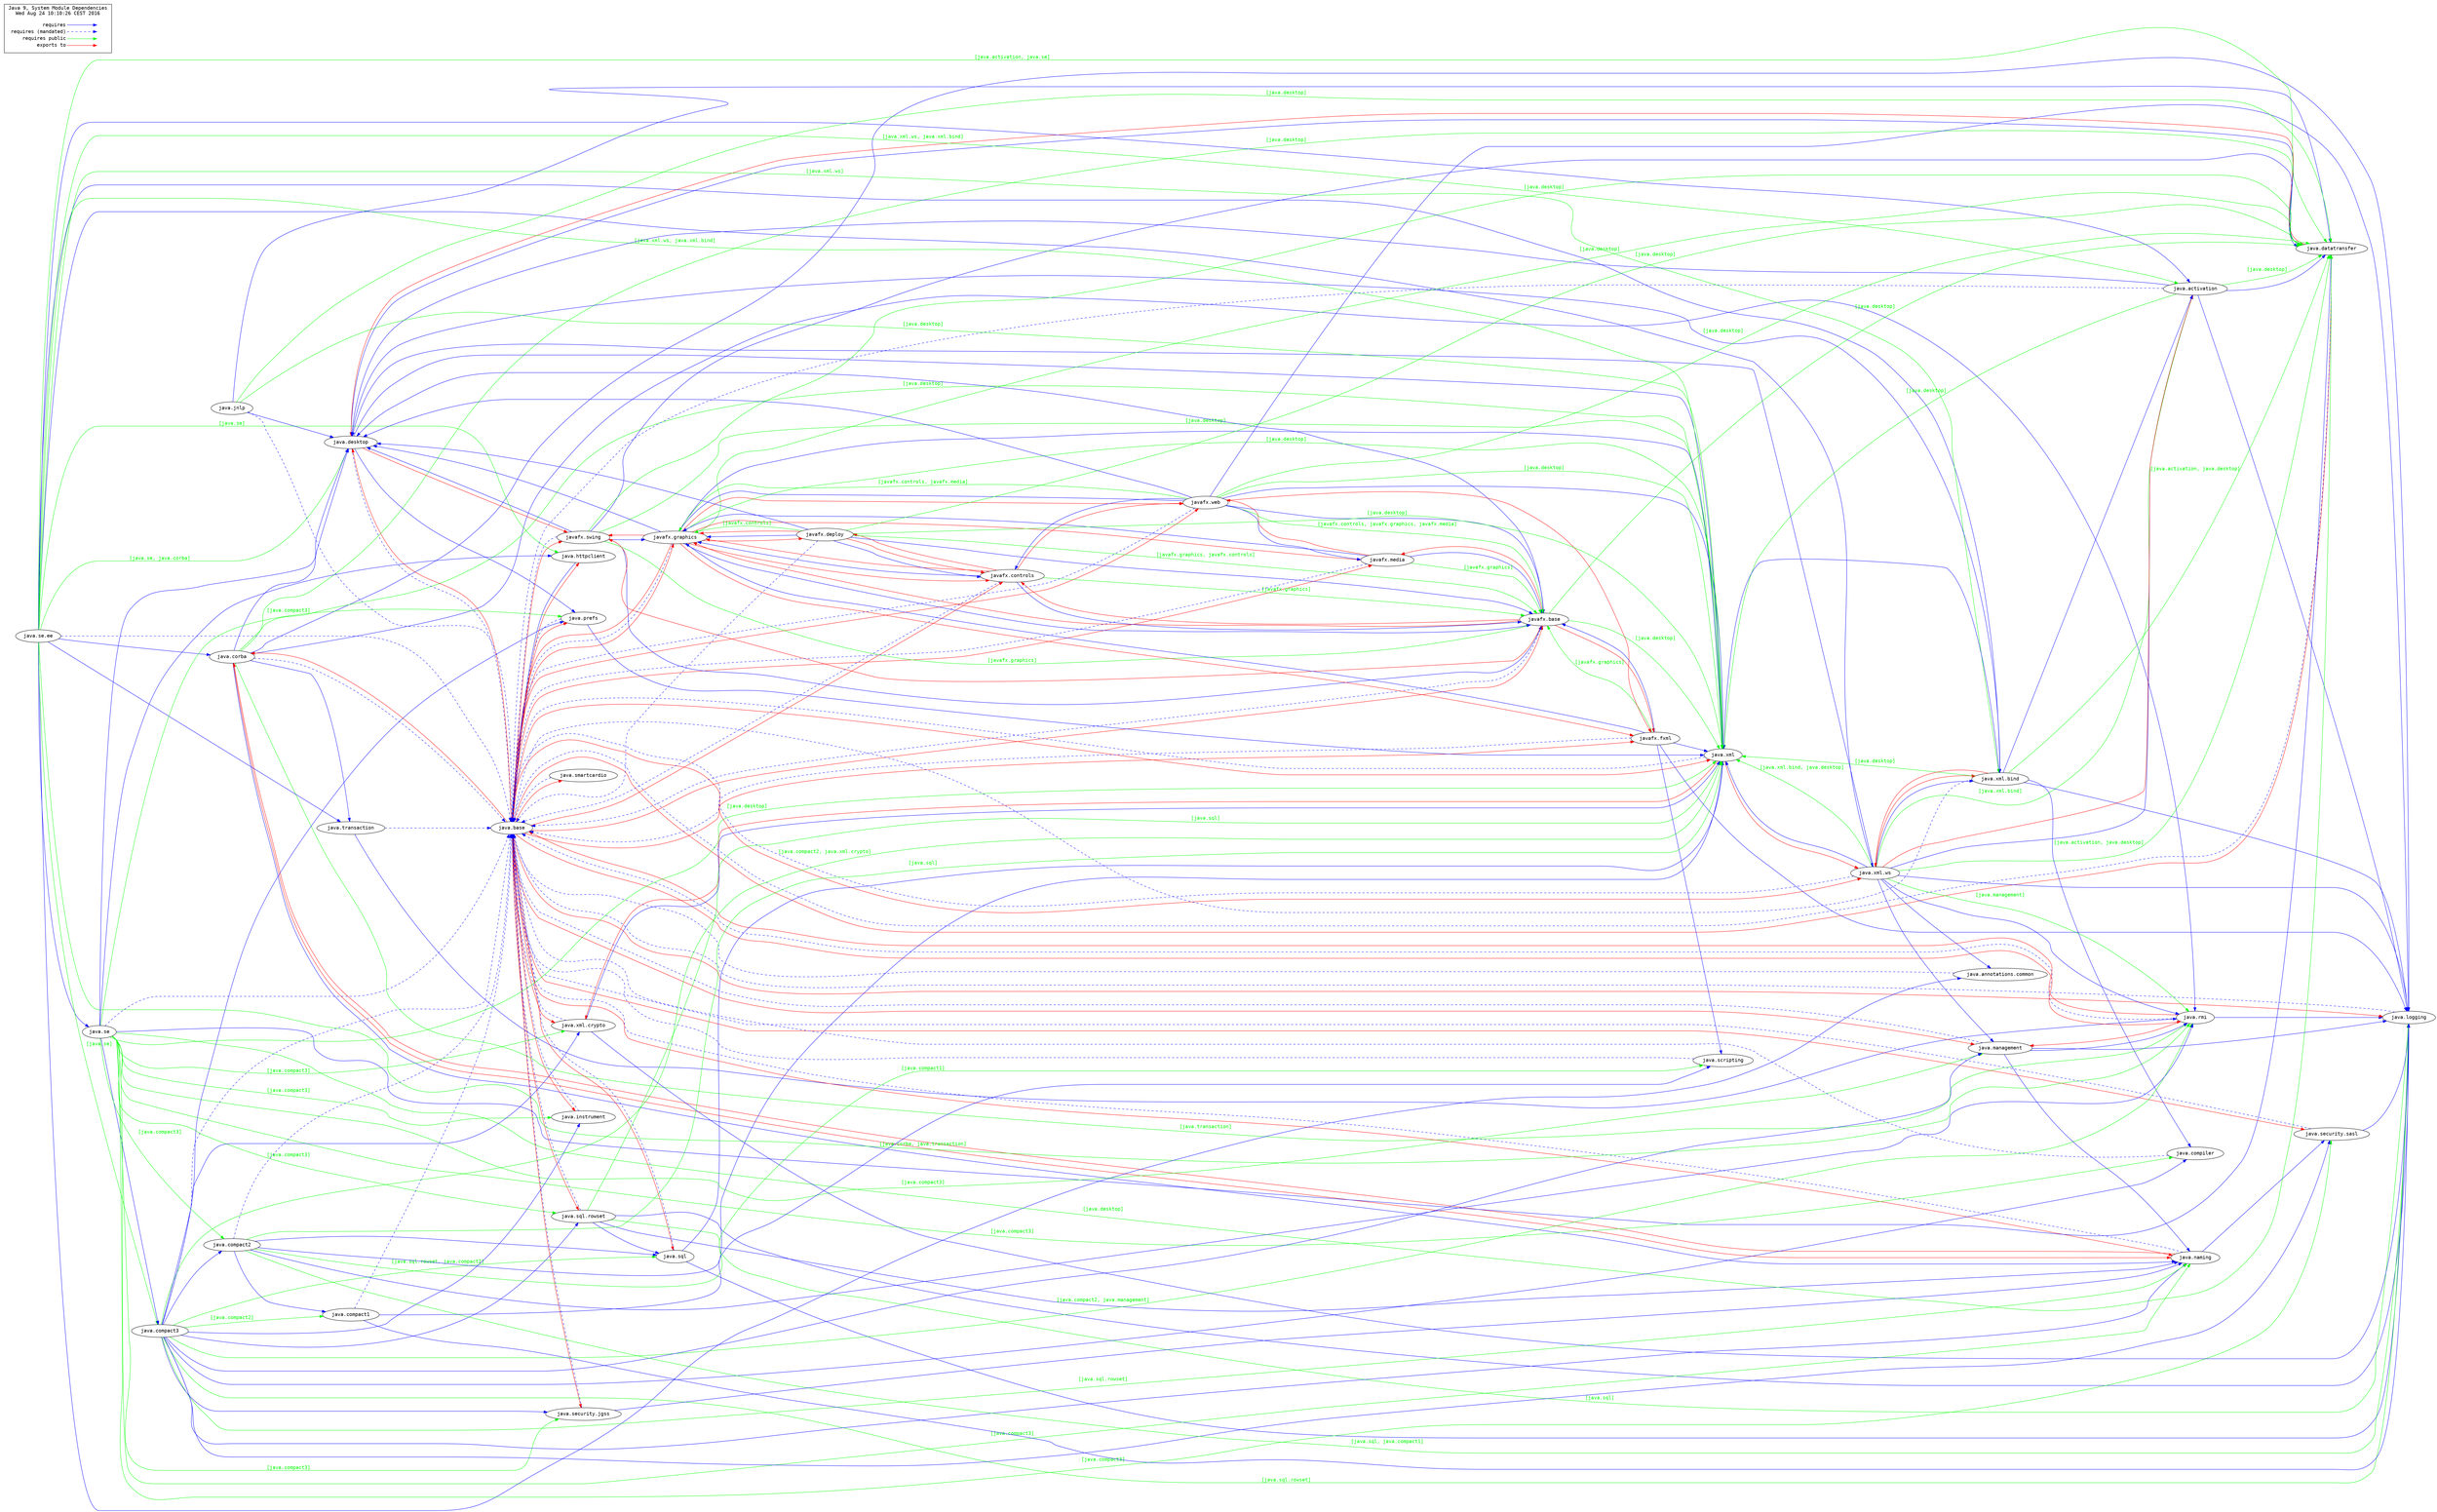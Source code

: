 # Created by depvis.JigsawDepVisualizer on Wed Aug 24 10:10:26 CEST 2016
digraph Java9_Dependency_Visualizer {
java_corba[fontname="Consolas",shape="ellipse",label="java.corba"];
java_desktop[fontname="Consolas",shape="ellipse",label="java.desktop"];
java_transaction[fontname="Consolas",shape="ellipse",label="java.transaction"];
java_rmi[fontname="Consolas",shape="ellipse",label="java.rmi"];
java_logging[fontname="Consolas",shape="ellipse",label="java.logging"];
java_naming[fontname="Consolas",shape="ellipse",label="java.naming"];
java_base[fontname="Consolas",shape="ellipse",label="java.base"];
java_xml[fontname="Consolas",shape="ellipse",label="java.xml"];
java_datatransfer[fontname="Consolas",shape="ellipse",label="java.datatransfer"];
java_prefs[fontname="Consolas",shape="ellipse",label="java.prefs"];
javafx_swing[fontname="Consolas",shape="ellipse",label="javafx.swing"];
java_sql_rowset[fontname="Consolas",shape="ellipse",label="java.sql.rowset"];
java_sql[fontname="Consolas",shape="ellipse",label="java.sql"];
java_se_ee[fontname="Consolas",shape="ellipse",label="java.se.ee"];
java_activation[fontname="Consolas",shape="ellipse",label="java.activation"];
java_annotations_common[fontname="Consolas",shape="ellipse",label="java.annotations.common"];
java_se[fontname="Consolas",shape="ellipse",label="java.se"];
java_xml_ws[fontname="Consolas",shape="ellipse",label="java.xml.ws"];
java_xml_bind[fontname="Consolas",shape="ellipse",label="java.xml.bind"];
java_httpclient[fontname="Consolas",shape="ellipse",label="java.httpclient"];
java_compact3[fontname="Consolas",shape="ellipse",label="java.compact3"];
javafx_base[fontname="Consolas",shape="ellipse",label="javafx.base"];
javafx_controls[fontname="Consolas",shape="ellipse",label="javafx.controls"];
javafx_graphics[fontname="Consolas",shape="ellipse",label="javafx.graphics"];
javafx_fxml[fontname="Consolas",shape="ellipse",label="javafx.fxml"];
javafx_media[fontname="Consolas",shape="ellipse",label="javafx.media"];
javafx_web[fontname="Consolas",shape="ellipse",label="javafx.web"];
javafx_deploy[fontname="Consolas",shape="ellipse",label="javafx.deploy"];
java_management[fontname="Consolas",shape="ellipse",label="java.management"];
java_compact2[fontname="Consolas",shape="ellipse",label="java.compact2"];
java_compact1[fontname="Consolas",shape="ellipse",label="java.compact1"];
java_scripting[fontname="Consolas",shape="ellipse",label="java.scripting"];
java_instrument[fontname="Consolas",shape="ellipse",label="java.instrument"];
java_smartcardio[fontname="Consolas",shape="ellipse",label="java.smartcardio"];
java_security_sasl[fontname="Consolas",shape="ellipse",label="java.security.sasl"];
java_xml_crypto[fontname="Consolas",shape="ellipse",label="java.xml.crypto"];
java_security_jgss[fontname="Consolas",shape="ellipse",label="java.security.jgss"];
java_compiler[fontname="Consolas",shape="ellipse",label="java.compiler"];
java_jnlp[fontname="Consolas",shape="ellipse",label="java.jnlp"];
java_corba -> java_desktop[color="#0000ff",fontname="Consolas",fontcolor="#0000ff",weight="8"]
java_corba -> java_transaction[color="#0000ff",fontname="Consolas",fontcolor="#0000ff",weight="8"]
java_corba -> java_rmi[color="#0000ff",fontname="Consolas",fontcolor="#0000ff",weight="8"]
java_corba -> java_logging[color="#0000ff",fontname="Consolas",fontcolor="#0000ff",weight="8"]
java_corba -> java_naming[color="#0000ff",fontname="Consolas",fontcolor="#0000ff",weight="8"]
java_corba -> java_base[color="#0000ff",fontname="Consolas",fontcolor="#0000ff",style="dashed",weight="16"]
java_corba -> java_rmi[color="#00ff00",fontname="Consolas",fontcolor="#00ff00",weight="4",label="[java.transaction]"]
java_corba -> java_xml[color="#00ff00",fontname="Consolas",fontcolor="#00ff00",weight="4",label="[java.desktop]"]
java_corba -> java_datatransfer[color="#00ff00",fontname="Consolas",fontcolor="#00ff00",weight="4",label="[java.desktop]"]
java_corba -> java_naming[fontname="Consolas",fontcolor="#ff0000",color="#ff0000",weight="2"]
java_desktop -> java_prefs[color="#0000ff",fontname="Consolas",fontcolor="#0000ff",weight="8"]
java_desktop -> java_datatransfer[color="#0000ff",fontname="Consolas",fontcolor="#0000ff",weight="8"]
java_desktop -> java_xml[color="#0000ff",fontname="Consolas",fontcolor="#0000ff",weight="8"]
java_desktop -> java_base[color="#0000ff",fontname="Consolas",fontcolor="#0000ff",style="dashed",weight="16"]
java_desktop -> javafx_swing[fontname="Consolas",fontcolor="#ff0000",color="#ff0000",weight="2"]
java_datatransfer -> java_base[color="#0000ff",fontname="Consolas",fontcolor="#0000ff",style="dashed",weight="16"]
java_datatransfer -> java_desktop[fontname="Consolas",fontcolor="#ff0000",color="#ff0000",weight="2"]
java_sql_rowset -> java_sql[color="#0000ff",fontname="Consolas",fontcolor="#0000ff",weight="8"]
java_sql_rowset -> java_naming[color="#0000ff",fontname="Consolas",fontcolor="#0000ff",weight="8"]
java_sql_rowset -> java_logging[color="#0000ff",fontname="Consolas",fontcolor="#0000ff",weight="8"]
java_sql_rowset -> java_base[color="#0000ff",fontname="Consolas",fontcolor="#0000ff",style="dashed",weight="16"]
java_sql_rowset -> java_logging[color="#00ff00",fontname="Consolas",fontcolor="#00ff00",weight="4",label="[java.sql]"]
java_sql_rowset -> java_xml[color="#00ff00",fontname="Consolas",fontcolor="#00ff00",weight="4",label="[java.sql]"]
java_se_ee -> java_activation[color="#0000ff",fontname="Consolas",fontcolor="#0000ff",weight="8"]
java_se_ee -> java_annotations_common[color="#0000ff",fontname="Consolas",fontcolor="#0000ff",weight="8"]
java_se_ee -> java_se[color="#0000ff",fontname="Consolas",fontcolor="#0000ff",weight="8"]
java_se_ee -> java_xml_ws[color="#0000ff",fontname="Consolas",fontcolor="#0000ff",weight="8"]
java_se_ee -> java_xml_bind[color="#0000ff",fontname="Consolas",fontcolor="#0000ff",weight="8"]
java_se_ee -> java_corba[color="#0000ff",fontname="Consolas",fontcolor="#0000ff",weight="8"]
java_se_ee -> java_transaction[color="#0000ff",fontname="Consolas",fontcolor="#0000ff",weight="8"]
java_se_ee -> java_base[color="#0000ff",fontname="Consolas",fontcolor="#0000ff",style="dashed",weight="16"]
java_se_ee -> java_xml_bind[color="#00ff00",fontname="Consolas",fontcolor="#00ff00",weight="4",label="[java.xml.ws]"]
java_se_ee -> java_rmi[color="#00ff00",fontname="Consolas",fontcolor="#00ff00",weight="4",label="[java.corba, java.transaction]"]
java_se_ee -> java_httpclient[color="#00ff00",fontname="Consolas",fontcolor="#00ff00",weight="4",label="[java.se]"]
java_se_ee -> java_desktop[color="#00ff00",fontname="Consolas",fontcolor="#00ff00",weight="4",label="[java.se, java.corba]"]
java_se_ee -> java_compact3[color="#00ff00",fontname="Consolas",fontcolor="#00ff00",weight="4",label="[java.se]"]
java_se_ee -> java_activation[color="#00ff00",fontname="Consolas",fontcolor="#00ff00",weight="4",label="[java.xml.ws, java.xml.bind]"]
java_se_ee -> java_xml[color="#00ff00",fontname="Consolas",fontcolor="#00ff00",weight="4",label="[java.xml.ws, java.xml.bind]"]
java_se_ee -> java_datatransfer[color="#00ff00",fontname="Consolas",fontcolor="#00ff00",weight="4",label="[java.activation, java.se]"]
javafx_base -> java_desktop[color="#0000ff",fontname="Consolas",fontcolor="#0000ff",weight="8"]
javafx_base -> java_base[color="#0000ff",fontname="Consolas",fontcolor="#0000ff",style="dashed",weight="16"]
javafx_base -> java_xml[color="#00ff00",fontname="Consolas",fontcolor="#00ff00",weight="4",label="[java.desktop]"]
javafx_base -> java_datatransfer[color="#00ff00",fontname="Consolas",fontcolor="#00ff00",weight="4",label="[java.desktop]"]
javafx_base -> javafx_controls[fontname="Consolas",fontcolor="#ff0000",color="#ff0000",weight="2"]
javafx_base -> javafx_graphics[fontname="Consolas",fontcolor="#ff0000",color="#ff0000",weight="2"]
javafx_base -> javafx_fxml[fontname="Consolas",fontcolor="#ff0000",color="#ff0000",weight="2"]
javafx_base -> javafx_swing[fontname="Consolas",fontcolor="#ff0000",color="#ff0000",weight="2"]
javafx_base -> javafx_media[fontname="Consolas",fontcolor="#ff0000",color="#ff0000",weight="2"]
javafx_swing -> java_desktop[color="#0000ff",fontname="Consolas",fontcolor="#0000ff",weight="8"]
javafx_swing -> javafx_base[color="#0000ff",fontname="Consolas",fontcolor="#0000ff",weight="8"]
javafx_swing -> java_datatransfer[color="#0000ff",fontname="Consolas",fontcolor="#0000ff",weight="8"]
javafx_swing -> javafx_graphics[color="#0000ff",fontname="Consolas",fontcolor="#0000ff",weight="8"]
javafx_swing -> java_base[color="#0000ff",fontname="Consolas",fontcolor="#0000ff",style="dashed",weight="16"]
javafx_swing -> javafx_base[color="#00ff00",fontname="Consolas",fontcolor="#00ff00",weight="4",label="[javafx.graphics]"]
javafx_swing -> java_xml[color="#00ff00",fontname="Consolas",fontcolor="#00ff00",weight="4",label="[java.desktop]"]
javafx_swing -> java_datatransfer[color="#00ff00",fontname="Consolas",fontcolor="#00ff00",weight="4",label="[java.desktop]"]
javafx_graphics -> java_xml[color="#0000ff",fontname="Consolas",fontcolor="#0000ff",weight="8"]
javafx_graphics -> java_desktop[color="#0000ff",fontname="Consolas",fontcolor="#0000ff",weight="8"]
javafx_graphics -> javafx_base[color="#0000ff",fontname="Consolas",fontcolor="#0000ff",weight="8"]
javafx_graphics -> java_base[color="#0000ff",fontname="Consolas",fontcolor="#0000ff",style="dashed",weight="16"]
javafx_graphics -> java_xml[color="#00ff00",fontname="Consolas",fontcolor="#00ff00",weight="4",label="[java.desktop]"]
javafx_graphics -> java_datatransfer[color="#00ff00",fontname="Consolas",fontcolor="#00ff00",weight="4",label="[java.desktop]"]
javafx_graphics -> javafx_web[fontname="Consolas",fontcolor="#ff0000",color="#ff0000",weight="2"]
javafx_graphics -> javafx_controls[fontname="Consolas",fontcolor="#ff0000",color="#ff0000",weight="2"]
javafx_graphics -> javafx_deploy[fontname="Consolas",fontcolor="#ff0000",color="#ff0000",weight="2"]
javafx_graphics -> javafx_fxml[fontname="Consolas",fontcolor="#ff0000",color="#ff0000",weight="2"]
javafx_graphics -> javafx_swing[fontname="Consolas",fontcolor="#ff0000",color="#ff0000",weight="2"]
javafx_graphics -> javafx_media[fontname="Consolas",fontcolor="#ff0000",color="#ff0000",weight="2"]
javafx_graphics -> java_base[fontname="Consolas",fontcolor="#ff0000",color="#ff0000",weight="2"]
java_sql -> java_logging[color="#0000ff",fontname="Consolas",fontcolor="#0000ff",weight="8"]
java_sql -> java_xml[color="#0000ff",fontname="Consolas",fontcolor="#0000ff",weight="8"]
java_sql -> java_base[color="#0000ff",fontname="Consolas",fontcolor="#0000ff",style="dashed",weight="16"]
java_activation -> java_datatransfer[color="#0000ff",fontname="Consolas",fontcolor="#0000ff",weight="8"]
java_activation -> java_logging[color="#0000ff",fontname="Consolas",fontcolor="#0000ff",weight="8"]
java_activation -> java_desktop[color="#0000ff",fontname="Consolas",fontcolor="#0000ff",weight="8"]
java_activation -> java_base[color="#0000ff",fontname="Consolas",fontcolor="#0000ff",style="dashed",weight="16"]
java_activation -> java_xml[color="#00ff00",fontname="Consolas",fontcolor="#00ff00",weight="4",label="[java.desktop]"]
java_activation -> java_datatransfer[color="#00ff00",fontname="Consolas",fontcolor="#00ff00",weight="4",label="[java.desktop]"]
java_management -> java_rmi[color="#0000ff",fontname="Consolas",fontcolor="#0000ff",weight="8"]
java_management -> java_logging[color="#0000ff",fontname="Consolas",fontcolor="#0000ff",weight="8"]
java_management -> java_naming[color="#0000ff",fontname="Consolas",fontcolor="#0000ff",weight="8"]
java_management -> java_base[color="#0000ff",fontname="Consolas",fontcolor="#0000ff",style="dashed",weight="16"]
java_compact2 -> java_sql[color="#0000ff",fontname="Consolas",fontcolor="#0000ff",weight="8"]
java_compact2 -> java_xml[color="#0000ff",fontname="Consolas",fontcolor="#0000ff",weight="8"]
java_compact2 -> java_rmi[color="#0000ff",fontname="Consolas",fontcolor="#0000ff",weight="8"]
java_compact2 -> java_compact1[color="#0000ff",fontname="Consolas",fontcolor="#0000ff",weight="8"]
java_compact2 -> java_base[color="#0000ff",fontname="Consolas",fontcolor="#0000ff",style="dashed",weight="16"]
java_compact2 -> java_scripting[color="#00ff00",fontname="Consolas",fontcolor="#00ff00",weight="4",label="[java.compact1]"]
java_compact2 -> java_logging[color="#00ff00",fontname="Consolas",fontcolor="#00ff00",weight="4",label="[java.sql, java.compact1]"]
java_compact2 -> java_xml[color="#00ff00",fontname="Consolas",fontcolor="#00ff00",weight="4",label="[java.sql]"]
java_instrument -> java_base[color="#0000ff",fontname="Consolas",fontcolor="#0000ff",style="dashed",weight="16"]
java_smartcardio -> java_base[color="#0000ff",fontname="Consolas",fontcolor="#0000ff",style="dashed",weight="16"]
java_xml_ws -> java_activation[color="#0000ff",fontname="Consolas",fontcolor="#0000ff",weight="8"]
java_xml_ws -> java_xml[color="#0000ff",fontname="Consolas",fontcolor="#0000ff",weight="8"]
java_xml_ws -> java_logging[color="#0000ff",fontname="Consolas",fontcolor="#0000ff",weight="8"]
java_xml_ws -> java_management[color="#0000ff",fontname="Consolas",fontcolor="#0000ff",weight="8"]
java_xml_ws -> java_annotations_common[color="#0000ff",fontname="Consolas",fontcolor="#0000ff",weight="8"]
java_xml_ws -> java_xml_bind[color="#0000ff",fontname="Consolas",fontcolor="#0000ff",weight="8"]
java_xml_ws -> java_desktop[color="#0000ff",fontname="Consolas",fontcolor="#0000ff",weight="8"]
java_xml_ws -> java_rmi[color="#0000ff",fontname="Consolas",fontcolor="#0000ff",weight="8"]
java_xml_ws -> java_base[color="#0000ff",fontname="Consolas",fontcolor="#0000ff",style="dashed",weight="16"]
java_xml_ws -> java_rmi[color="#00ff00",fontname="Consolas",fontcolor="#00ff00",weight="4",label="[java.management]"]
java_xml_ws -> java_activation[color="#00ff00",fontname="Consolas",fontcolor="#00ff00",weight="4",label="[java.xml.bind]"]
java_xml_ws -> java_xml[color="#00ff00",fontname="Consolas",fontcolor="#00ff00",weight="4",label="[java.xml.bind, java.desktop]"]
java_xml_ws -> java_datatransfer[color="#00ff00",fontname="Consolas",fontcolor="#00ff00",weight="4",label="[java.activation, java.desktop]"]
java_xml_ws -> java_xml_bind[fontname="Consolas",fontcolor="#ff0000",color="#ff0000",weight="2"]
java_xml_ws -> java_activation[fontname="Consolas",fontcolor="#ff0000",color="#ff0000",weight="2"]
java_httpclient -> java_base[color="#0000ff",fontname="Consolas",fontcolor="#0000ff",weight="8"]
javafx_media -> javafx_graphics[color="#0000ff",fontname="Consolas",fontcolor="#0000ff",weight="8"]
javafx_media -> javafx_base[color="#0000ff",fontname="Consolas",fontcolor="#0000ff",weight="8"]
javafx_media -> java_base[color="#0000ff",fontname="Consolas",fontcolor="#0000ff",style="dashed",weight="16"]
javafx_media -> javafx_base[color="#00ff00",fontname="Consolas",fontcolor="#00ff00",weight="4",label="[javafx.graphics]"]
javafx_media -> javafx_web[fontname="Consolas",fontcolor="#ff0000",color="#ff0000",weight="2"]
java_rmi -> java_logging[color="#0000ff",fontname="Consolas",fontcolor="#0000ff",weight="8"]
java_rmi -> java_base[color="#0000ff",fontname="Consolas",fontcolor="#0000ff",style="dashed",weight="16"]
java_rmi -> java_management[fontname="Consolas",fontcolor="#ff0000",color="#ff0000",weight="2"]
java_rmi -> java_base[fontname="Consolas",fontcolor="#ff0000",color="#ff0000",weight="2"]
java_naming -> java_security_sasl[color="#0000ff",fontname="Consolas",fontcolor="#0000ff",weight="8"]
java_naming -> java_base[color="#0000ff",fontname="Consolas",fontcolor="#0000ff",style="dashed",weight="16"]
java_naming -> java_corba[fontname="Consolas",fontcolor="#ff0000",color="#ff0000",weight="2"]
javafx_web -> java_xml[color="#0000ff",fontname="Consolas",fontcolor="#0000ff",weight="8"]
javafx_web -> java_logging[color="#0000ff",fontname="Consolas",fontcolor="#0000ff",weight="8"]
javafx_web -> javafx_controls[color="#0000ff",fontname="Consolas",fontcolor="#0000ff",weight="8"]
javafx_web -> javafx_graphics[color="#0000ff",fontname="Consolas",fontcolor="#0000ff",weight="8"]
javafx_web -> javafx_media[color="#0000ff",fontname="Consolas",fontcolor="#0000ff",weight="8"]
javafx_web -> java_desktop[color="#0000ff",fontname="Consolas",fontcolor="#0000ff",weight="8"]
javafx_web -> javafx_base[color="#0000ff",fontname="Consolas",fontcolor="#0000ff",weight="8"]
javafx_web -> java_base[color="#0000ff",fontname="Consolas",fontcolor="#0000ff",style="dashed",weight="16"]
javafx_web -> javafx_base[color="#00ff00",fontname="Consolas",fontcolor="#00ff00",weight="4",label="[javafx.controls, javafx.graphics, javafx.media]"]
javafx_web -> javafx_graphics[color="#00ff00",fontname="Consolas",fontcolor="#00ff00",weight="4",label="[javafx.controls, javafx.media]"]
javafx_web -> java_xml[color="#00ff00",fontname="Consolas",fontcolor="#00ff00",weight="4",label="[java.desktop]"]
javafx_web -> java_datatransfer[color="#00ff00",fontname="Consolas",fontcolor="#00ff00",weight="4",label="[java.desktop]"]
javafx_web -> javafx_fxml[fontname="Consolas",fontcolor="#ff0000",color="#ff0000",weight="2"]
java_xml -> java_base[color="#0000ff",fontname="Consolas",fontcolor="#0000ff",style="dashed",weight="16"]
java_xml -> java_xml_ws[fontname="Consolas",fontcolor="#ff0000",color="#ff0000",weight="2"]
java_xml -> java_xml_crypto[fontname="Consolas",fontcolor="#ff0000",color="#ff0000",weight="2"]
java_compact1 -> java_scripting[color="#0000ff",fontname="Consolas",fontcolor="#0000ff",weight="8"]
java_compact1 -> java_logging[color="#0000ff",fontname="Consolas",fontcolor="#0000ff",weight="8"]
java_compact1 -> java_base[color="#0000ff",fontname="Consolas",fontcolor="#0000ff",style="dashed",weight="16"]
java_prefs -> java_xml[color="#0000ff",fontname="Consolas",fontcolor="#0000ff",weight="8"]
java_prefs -> java_base[color="#0000ff",fontname="Consolas",fontcolor="#0000ff",style="dashed",weight="16"]
java_se -> java_desktop[color="#0000ff",fontname="Consolas",fontcolor="#0000ff",weight="8"]
java_se -> java_httpclient[color="#0000ff",fontname="Consolas",fontcolor="#0000ff",weight="8"]
java_se -> java_datatransfer[color="#0000ff",fontname="Consolas",fontcolor="#0000ff",weight="8"]
java_se -> java_compact3[color="#0000ff",fontname="Consolas",fontcolor="#0000ff",weight="8"]
java_se -> java_base[color="#0000ff",fontname="Consolas",fontcolor="#0000ff",style="dashed",weight="16"]
java_se -> java_compact2[color="#00ff00",fontname="Consolas",fontcolor="#00ff00",weight="4",label="[java.compact3]"]
java_se -> java_security_jgss[color="#00ff00",fontname="Consolas",fontcolor="#00ff00",weight="4",label="[java.compact3]"]
java_se -> java_naming[color="#00ff00",fontname="Consolas",fontcolor="#00ff00",weight="4",label="[java.compact3]"]
java_se -> java_compiler[color="#00ff00",fontname="Consolas",fontcolor="#00ff00",weight="4",label="[java.compact3]"]
java_se -> java_prefs[color="#00ff00",fontname="Consolas",fontcolor="#00ff00",weight="4",label="[java.compact3]"]
java_se -> java_xml_crypto[color="#00ff00",fontname="Consolas",fontcolor="#00ff00",weight="4",label="[java.compact3]"]
java_se -> java_xml[color="#00ff00",fontname="Consolas",fontcolor="#00ff00",weight="4",label="[java.desktop]"]
java_se -> java_sql_rowset[color="#00ff00",fontname="Consolas",fontcolor="#00ff00",weight="4",label="[java.compact3]"]
java_se -> java_management[color="#00ff00",fontname="Consolas",fontcolor="#00ff00",weight="4",label="[java.compact3]"]
java_se -> java_security_sasl[color="#00ff00",fontname="Consolas",fontcolor="#00ff00",weight="4",label="[java.compact3]"]
java_se -> java_datatransfer[color="#00ff00",fontname="Consolas",fontcolor="#00ff00",weight="4",label="[java.desktop]"]
java_se -> java_instrument[color="#00ff00",fontname="Consolas",fontcolor="#00ff00",weight="4",label="[java.compact3]"]
java_scripting -> java_base[color="#0000ff",fontname="Consolas",fontcolor="#0000ff",style="dashed",weight="16"]
java_base -> java_rmi[fontname="Consolas",fontcolor="#ff0000",color="#ff0000",weight="2"]
java_base -> java_xml[fontname="Consolas",fontcolor="#ff0000",color="#ff0000",weight="2"]
java_base -> java_datatransfer[fontname="Consolas",fontcolor="#ff0000",color="#ff0000",weight="2"]
java_base -> javafx_base[fontname="Consolas",fontcolor="#ff0000",color="#ff0000",weight="2"]
java_base -> java_desktop[fontname="Consolas",fontcolor="#ff0000",color="#ff0000",weight="2"]
java_base -> java_security_sasl[fontname="Consolas",fontcolor="#ff0000",color="#ff0000",weight="2"]
java_base -> javafx_swing[fontname="Consolas",fontcolor="#ff0000",color="#ff0000",weight="2"]
java_base -> java_sql_rowset[fontname="Consolas",fontcolor="#ff0000",color="#ff0000",weight="2"]
java_base -> java_smartcardio[fontname="Consolas",fontcolor="#ff0000",color="#ff0000",weight="2"]
java_base -> java_security_jgss[fontname="Consolas",fontcolor="#ff0000",color="#ff0000",weight="2"]
java_base -> javafx_graphics[fontname="Consolas",fontcolor="#ff0000",color="#ff0000",weight="2"]
java_base -> javafx_fxml[fontname="Consolas",fontcolor="#ff0000",color="#ff0000",weight="2"]
java_base -> javafx_media[fontname="Consolas",fontcolor="#ff0000",color="#ff0000",weight="2"]
java_base -> java_sql[fontname="Consolas",fontcolor="#ff0000",color="#ff0000",weight="2"]
java_base -> java_httpclient[fontname="Consolas",fontcolor="#ff0000",color="#ff0000",weight="2"]
java_base -> javafx_web[fontname="Consolas",fontcolor="#ff0000",color="#ff0000",weight="2"]
java_base -> java_logging[fontname="Consolas",fontcolor="#ff0000",color="#ff0000",weight="2"]
java_base -> java_xml_crypto[fontname="Consolas",fontcolor="#ff0000",color="#ff0000",weight="2"]
java_base -> java_naming[fontname="Consolas",fontcolor="#ff0000",color="#ff0000",weight="2"]
java_base -> javafx_controls[fontname="Consolas",fontcolor="#ff0000",color="#ff0000",weight="2"]
java_base -> java_prefs[fontname="Consolas",fontcolor="#ff0000",color="#ff0000",weight="2"]
java_base -> java_xml_ws[fontname="Consolas",fontcolor="#ff0000",color="#ff0000",weight="2"]
java_base -> java_management[fontname="Consolas",fontcolor="#ff0000",color="#ff0000",weight="2"]
java_base -> java_instrument[fontname="Consolas",fontcolor="#ff0000",color="#ff0000",weight="2"]
java_base -> java_corba[fontname="Consolas",fontcolor="#ff0000",color="#ff0000",weight="2"]
java_compiler -> java_base[color="#0000ff",fontname="Consolas",fontcolor="#0000ff",style="dashed",weight="16"]
java_jnlp -> java_datatransfer[color="#0000ff",fontname="Consolas",fontcolor="#0000ff",weight="8"]
java_jnlp -> java_desktop[color="#0000ff",fontname="Consolas",fontcolor="#0000ff",weight="8"]
java_jnlp -> java_base[color="#0000ff",fontname="Consolas",fontcolor="#0000ff",style="dashed",weight="16"]
java_jnlp -> java_xml[color="#00ff00",fontname="Consolas",fontcolor="#00ff00",weight="4",label="[java.desktop]"]
java_jnlp -> java_datatransfer[color="#00ff00",fontname="Consolas",fontcolor="#00ff00",weight="4",label="[java.desktop]"]
javafx_fxml -> javafx_graphics[color="#0000ff",fontname="Consolas",fontcolor="#0000ff",weight="8"]
javafx_fxml -> java_scripting[color="#0000ff",fontname="Consolas",fontcolor="#0000ff",weight="8"]
javafx_fxml -> java_xml[color="#0000ff",fontname="Consolas",fontcolor="#0000ff",weight="8"]
javafx_fxml -> java_logging[color="#0000ff",fontname="Consolas",fontcolor="#0000ff",weight="8"]
javafx_fxml -> javafx_base[color="#0000ff",fontname="Consolas",fontcolor="#0000ff",weight="8"]
javafx_fxml -> java_base[color="#0000ff",fontname="Consolas",fontcolor="#0000ff",style="dashed",weight="16"]
javafx_fxml -> javafx_base[color="#00ff00",fontname="Consolas",fontcolor="#00ff00",weight="4",label="[javafx.graphics]"]
java_annotations_common -> java_base[color="#0000ff",fontname="Consolas",fontcolor="#0000ff",style="dashed",weight="16"]
java_security_jgss -> java_naming[color="#0000ff",fontname="Consolas",fontcolor="#0000ff",weight="8"]
java_security_jgss -> java_base[color="#0000ff",fontname="Consolas",fontcolor="#0000ff",style="dashed",weight="16"]
javafx_deploy -> javafx_graphics[color="#0000ff",fontname="Consolas",fontcolor="#0000ff",weight="8"]
javafx_deploy -> javafx_base[color="#0000ff",fontname="Consolas",fontcolor="#0000ff",weight="8"]
javafx_deploy -> java_desktop[color="#0000ff",fontname="Consolas",fontcolor="#0000ff",weight="8"]
javafx_deploy -> javafx_controls[color="#0000ff",fontname="Consolas",fontcolor="#0000ff",weight="8"]
javafx_deploy -> java_base[color="#0000ff",fontname="Consolas",fontcolor="#0000ff",style="dashed",weight="16"]
javafx_deploy -> javafx_base[color="#00ff00",fontname="Consolas",fontcolor="#00ff00",weight="4",label="[javafx.graphics, javafx.controls]"]
javafx_deploy -> javafx_graphics[color="#00ff00",fontname="Consolas",fontcolor="#00ff00",weight="4",label="[javafx.controls]"]
javafx_deploy -> java_xml[color="#00ff00",fontname="Consolas",fontcolor="#00ff00",weight="4",label="[java.desktop]"]
javafx_deploy -> java_datatransfer[color="#00ff00",fontname="Consolas",fontcolor="#00ff00",weight="4",label="[java.desktop]"]
javafx_deploy -> javafx_graphics[fontname="Consolas",fontcolor="#ff0000",color="#ff0000",weight="2"]
javafx_deploy -> javafx_controls[fontname="Consolas",fontcolor="#ff0000",color="#ff0000",weight="2"]
javafx_controls -> javafx_graphics[color="#0000ff",fontname="Consolas",fontcolor="#0000ff",weight="8"]
javafx_controls -> javafx_base[color="#0000ff",fontname="Consolas",fontcolor="#0000ff",weight="8"]
javafx_controls -> java_base[color="#0000ff",fontname="Consolas",fontcolor="#0000ff",style="dashed",weight="16"]
javafx_controls -> javafx_base[color="#00ff00",fontname="Consolas",fontcolor="#00ff00",weight="4",label="[javafx.graphics]"]
javafx_controls -> javafx_web[fontname="Consolas",fontcolor="#ff0000",color="#ff0000",weight="2"]
javafx_controls -> javafx_graphics[fontname="Consolas",fontcolor="#ff0000",color="#ff0000",weight="2"]
javafx_controls -> javafx_deploy[fontname="Consolas",fontcolor="#ff0000",color="#ff0000",weight="2"]
java_xml_bind -> java_activation[color="#0000ff",fontname="Consolas",fontcolor="#0000ff",weight="8"]
java_xml_bind -> java_xml[color="#0000ff",fontname="Consolas",fontcolor="#0000ff",weight="8"]
java_xml_bind -> java_logging[color="#0000ff",fontname="Consolas",fontcolor="#0000ff",weight="8"]
java_xml_bind -> java_desktop[color="#0000ff",fontname="Consolas",fontcolor="#0000ff",weight="8"]
java_xml_bind -> java_compiler[color="#0000ff",fontname="Consolas",fontcolor="#0000ff",weight="8"]
java_xml_bind -> java_base[color="#0000ff",fontname="Consolas",fontcolor="#0000ff",style="dashed",weight="16"]
java_xml_bind -> java_xml[color="#00ff00",fontname="Consolas",fontcolor="#00ff00",weight="4",label="[java.desktop]"]
java_xml_bind -> java_datatransfer[color="#00ff00",fontname="Consolas",fontcolor="#00ff00",weight="4",label="[java.activation, java.desktop]"]
java_xml_bind -> java_xml_ws[fontname="Consolas",fontcolor="#ff0000",color="#ff0000",weight="2"]
java_xml_crypto -> java_logging[color="#0000ff",fontname="Consolas",fontcolor="#0000ff",weight="8"]
java_xml_crypto -> java_xml[color="#0000ff",fontname="Consolas",fontcolor="#0000ff",weight="8"]
java_xml_crypto -> java_base[color="#0000ff",fontname="Consolas",fontcolor="#0000ff",style="dashed",weight="16"]
java_compact3 -> java_sql_rowset[color="#0000ff",fontname="Consolas",fontcolor="#0000ff",weight="8"]
java_compact3 -> java_compiler[color="#0000ff",fontname="Consolas",fontcolor="#0000ff",weight="8"]
java_compact3 -> java_instrument[color="#0000ff",fontname="Consolas",fontcolor="#0000ff",weight="8"]
java_compact3 -> java_naming[color="#0000ff",fontname="Consolas",fontcolor="#0000ff",weight="8"]
java_compact3 -> java_compact2[color="#0000ff",fontname="Consolas",fontcolor="#0000ff",weight="8"]
java_compact3 -> java_security_sasl[color="#0000ff",fontname="Consolas",fontcolor="#0000ff",weight="8"]
java_compact3 -> java_management[color="#0000ff",fontname="Consolas",fontcolor="#0000ff",weight="8"]
java_compact3 -> java_security_jgss[color="#0000ff",fontname="Consolas",fontcolor="#0000ff",weight="8"]
java_compact3 -> java_prefs[color="#0000ff",fontname="Consolas",fontcolor="#0000ff",weight="8"]
java_compact3 -> java_xml_crypto[color="#0000ff",fontname="Consolas",fontcolor="#0000ff",weight="8"]
java_compact3 -> java_base[color="#0000ff",fontname="Consolas",fontcolor="#0000ff",style="dashed",weight="16"]
java_compact3 -> java_sql[color="#00ff00",fontname="Consolas",fontcolor="#00ff00",weight="4",label="[java.sql.rowset, java.compact2]"]
java_compact3 -> java_rmi[color="#00ff00",fontname="Consolas",fontcolor="#00ff00",weight="4",label="[java.compact2, java.management]"]
java_compact3 -> java_compact1[color="#00ff00",fontname="Consolas",fontcolor="#00ff00",weight="4",label="[java.compact2]"]
java_compact3 -> java_naming[color="#00ff00",fontname="Consolas",fontcolor="#00ff00",weight="4",label="[java.sql.rowset]"]
java_compact3 -> java_logging[color="#00ff00",fontname="Consolas",fontcolor="#00ff00",weight="4",label="[java.sql.rowset]"]
java_compact3 -> java_xml[color="#00ff00",fontname="Consolas",fontcolor="#00ff00",weight="4",label="[java.compact2, java.xml.crypto]"]
java_transaction -> java_rmi[color="#0000ff",fontname="Consolas",fontcolor="#0000ff",weight="8"]
java_transaction -> java_base[color="#0000ff",fontname="Consolas",fontcolor="#0000ff",style="dashed",weight="16"]
java_security_sasl -> java_logging[color="#0000ff",fontname="Consolas",fontcolor="#0000ff",weight="8"]
java_security_sasl -> java_base[color="#0000ff",fontname="Consolas",fontcolor="#0000ff",style="dashed",weight="16"]
java_logging -> java_base[color="#0000ff",fontname="Consolas",fontcolor="#0000ff",style="dashed",weight="16"]
rankdir=LR
node [shape=plaintext]
subgraph cluster_01 { 
  label = "Java 9, System Module Dependencies
Wed Aug 24 10:10:26 CEST 2016"
  fontname="Consolas"
  key [label=<<table border="0" cellpadding="2" cellspacing="0" cellborder="0">
    <tr><td align="right" port="i1">requires</td></tr>
    <tr><td align="right" port="i2">requires (mandated)</td></tr>
    <tr><td align="right" port="i3">requires public</td></tr>
    <tr><td align="right" port="i4">exports to</td></tr>
    </table>>,fontname="Consolas"]
  key2 [label=<<table border="0" cellpadding="2" cellspacing="0" cellborder="0">
    <tr><td port="i1">&nbsp;</td></tr>
    <tr><td port="i2">&nbsp;</td></tr>
    <tr><td port="i3">&nbsp;</td></tr>
    <tr><td port="i4">&nbsp;</td></tr>
    </table>>,fontname="Consolas"]
  key:i1:e -> key2:i1:w [color=BLUE]
  key:i2:e -> key2:i2:w [color=BLUE, style=dashed]
  key:i3:e -> key2:i3:w [color=GREEN]
  key:i4:e -> key2:i4:w [color=RED]
}
}
